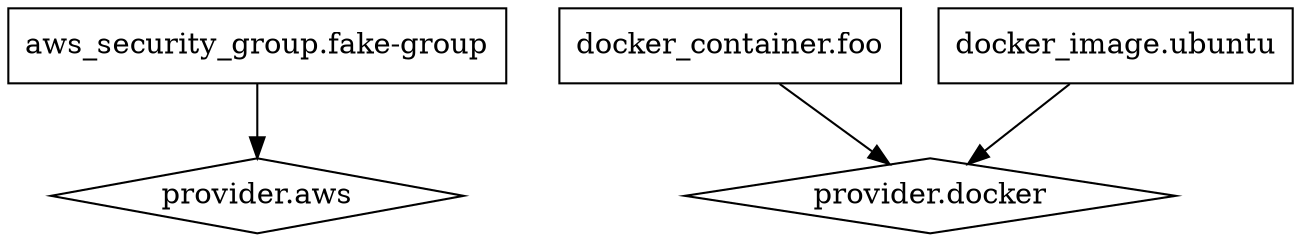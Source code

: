 digraph {
  compound = "true"
  newrank = "true"
  subgraph "root" {
    "[root] aws_security_group.fake-group" [label = "aws_security_group.fake-group", shape = "box"]
    "[root] docker_container.foo" [label = "docker_container.foo", shape = "box"]
    "[root] docker_image.ubuntu" [label = "docker_image.ubuntu", shape = "box"]
    "[root] provider.aws" [label = "provider.aws", shape = "diamond"]
    "[root] provider.docker" [label = "provider.docker", shape = "diamond"]
    "[root] aws_security_group.fake-group" -> "[root] provider.aws"
    "[root] docker_container.foo" -> "[root] provider.docker"
    "[root] docker_image.ubuntu" -> "[root] provider.docker"
  }
}